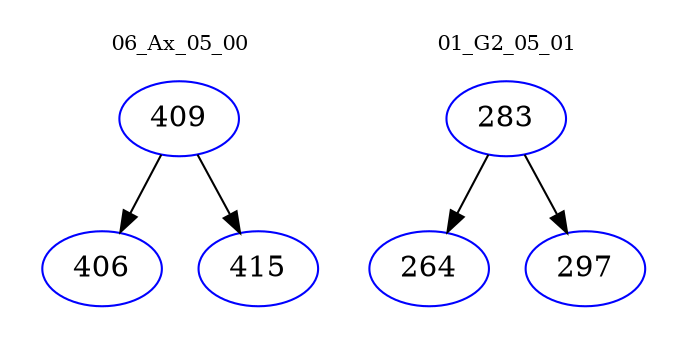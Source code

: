 digraph{
subgraph cluster_0 {
color = white
label = "06_Ax_05_00";
fontsize=10;
T0_409 [label="409", color="blue"]
T0_409 -> T0_406 [color="black"]
T0_406 [label="406", color="blue"]
T0_409 -> T0_415 [color="black"]
T0_415 [label="415", color="blue"]
}
subgraph cluster_1 {
color = white
label = "01_G2_05_01";
fontsize=10;
T1_283 [label="283", color="blue"]
T1_283 -> T1_264 [color="black"]
T1_264 [label="264", color="blue"]
T1_283 -> T1_297 [color="black"]
T1_297 [label="297", color="blue"]
}
}
